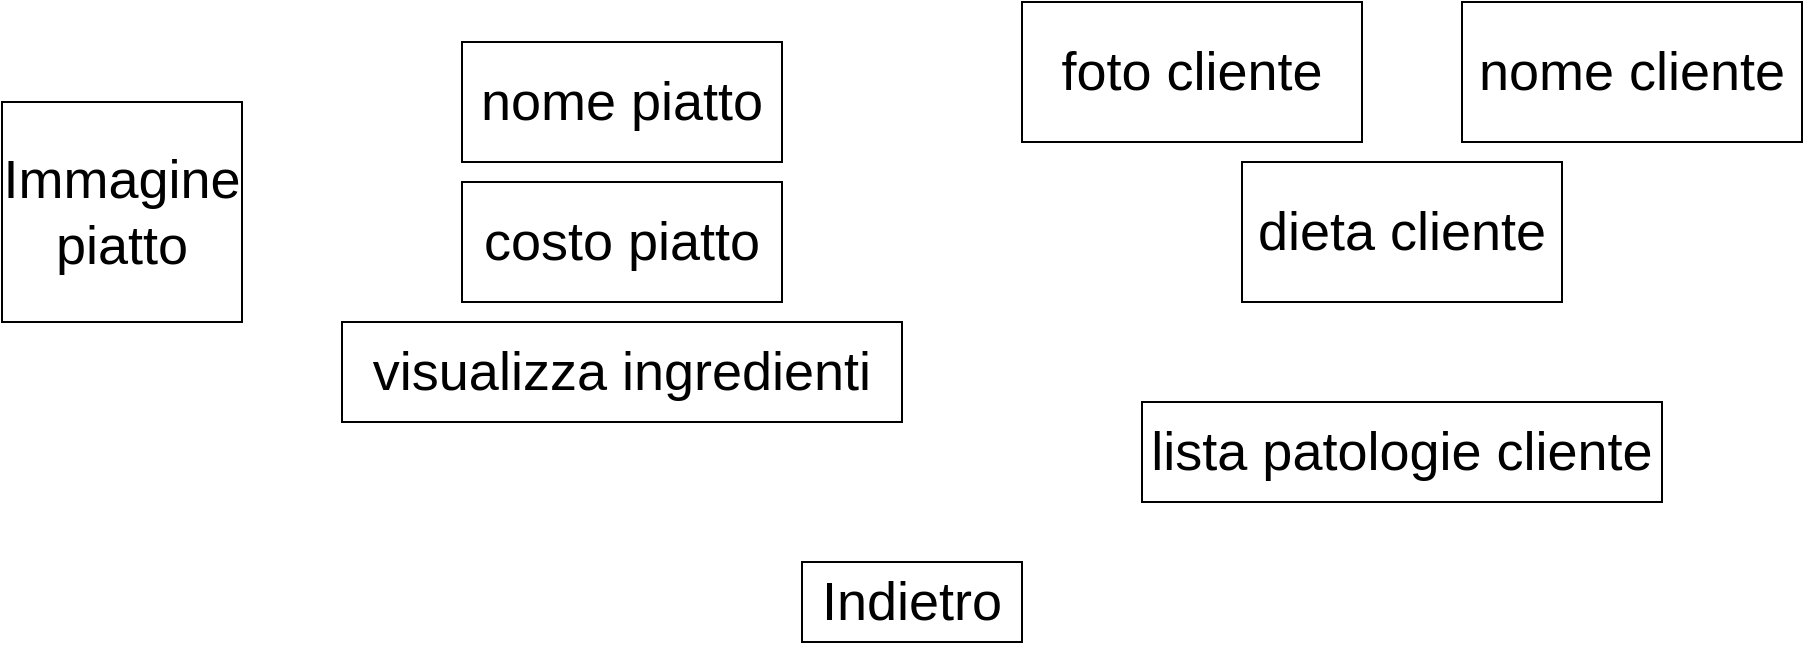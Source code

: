 <mxfile version="18.0.4" type="device"><diagram id="IRvFJyVKYHtiPbfNVPHq" name="Page-1"><mxGraphModel dx="2312" dy="1280" grid="1" gridSize="10" guides="1" tooltips="1" connect="1" arrows="1" fold="1" page="1" pageScale="1" pageWidth="850" pageHeight="1100" math="0" shadow="0"><root><mxCell id="0"/><mxCell id="1" parent="0"/><mxCell id="56J1RiNyDWoZbsY71DNt-30" value="dieta cliente" style="rounded=0;whiteSpace=wrap;html=1;fontSize=27;" parent="1" vertex="1"><mxGeometry x="170" y="270" width="160" height="70" as="geometry"/></mxCell><mxCell id="56J1RiNyDWoZbsY71DNt-31" value="costo piatto" style="rounded=0;whiteSpace=wrap;html=1;fontSize=27;" parent="1" vertex="1"><mxGeometry x="-220" y="280" width="160" height="60" as="geometry"/></mxCell><mxCell id="56J1RiNyDWoZbsY71DNt-32" value="visualizza ingredienti" style="rounded=0;whiteSpace=wrap;html=1;fontSize=27;" parent="1" vertex="1"><mxGeometry x="-280" y="350" width="280" height="50" as="geometry"/></mxCell><mxCell id="56J1RiNyDWoZbsY71DNt-33" value="Immagine piatto" style="rounded=0;whiteSpace=wrap;html=1;fontSize=27;" parent="1" vertex="1"><mxGeometry x="-450" y="240" width="120" height="110" as="geometry"/></mxCell><mxCell id="56J1RiNyDWoZbsY71DNt-34" value="nome piatto" style="rounded=0;whiteSpace=wrap;html=1;fontSize=27;" parent="1" vertex="1"><mxGeometry x="-220" y="210" width="160" height="60" as="geometry"/></mxCell><mxCell id="56J1RiNyDWoZbsY71DNt-40" value="nome cliente" style="rounded=0;whiteSpace=wrap;html=1;fontSize=27;" parent="1" vertex="1"><mxGeometry x="280" y="190" width="170" height="70" as="geometry"/></mxCell><mxCell id="56J1RiNyDWoZbsY71DNt-41" value="lista patologie cliente" style="rounded=0;whiteSpace=wrap;html=1;fontSize=27;" parent="1" vertex="1"><mxGeometry x="120" y="390" width="260" height="50" as="geometry"/></mxCell><mxCell id="56J1RiNyDWoZbsY71DNt-42" value="foto cliente" style="rounded=0;whiteSpace=wrap;html=1;fontSize=27;" parent="1" vertex="1"><mxGeometry x="60" y="190" width="170" height="70" as="geometry"/></mxCell><mxCell id="56J1RiNyDWoZbsY71DNt-43" value="Indietro" style="rounded=0;whiteSpace=wrap;html=1;fontSize=27;" parent="1" vertex="1"><mxGeometry x="-50" y="470" width="110" height="40" as="geometry"/></mxCell></root></mxGraphModel></diagram></mxfile>